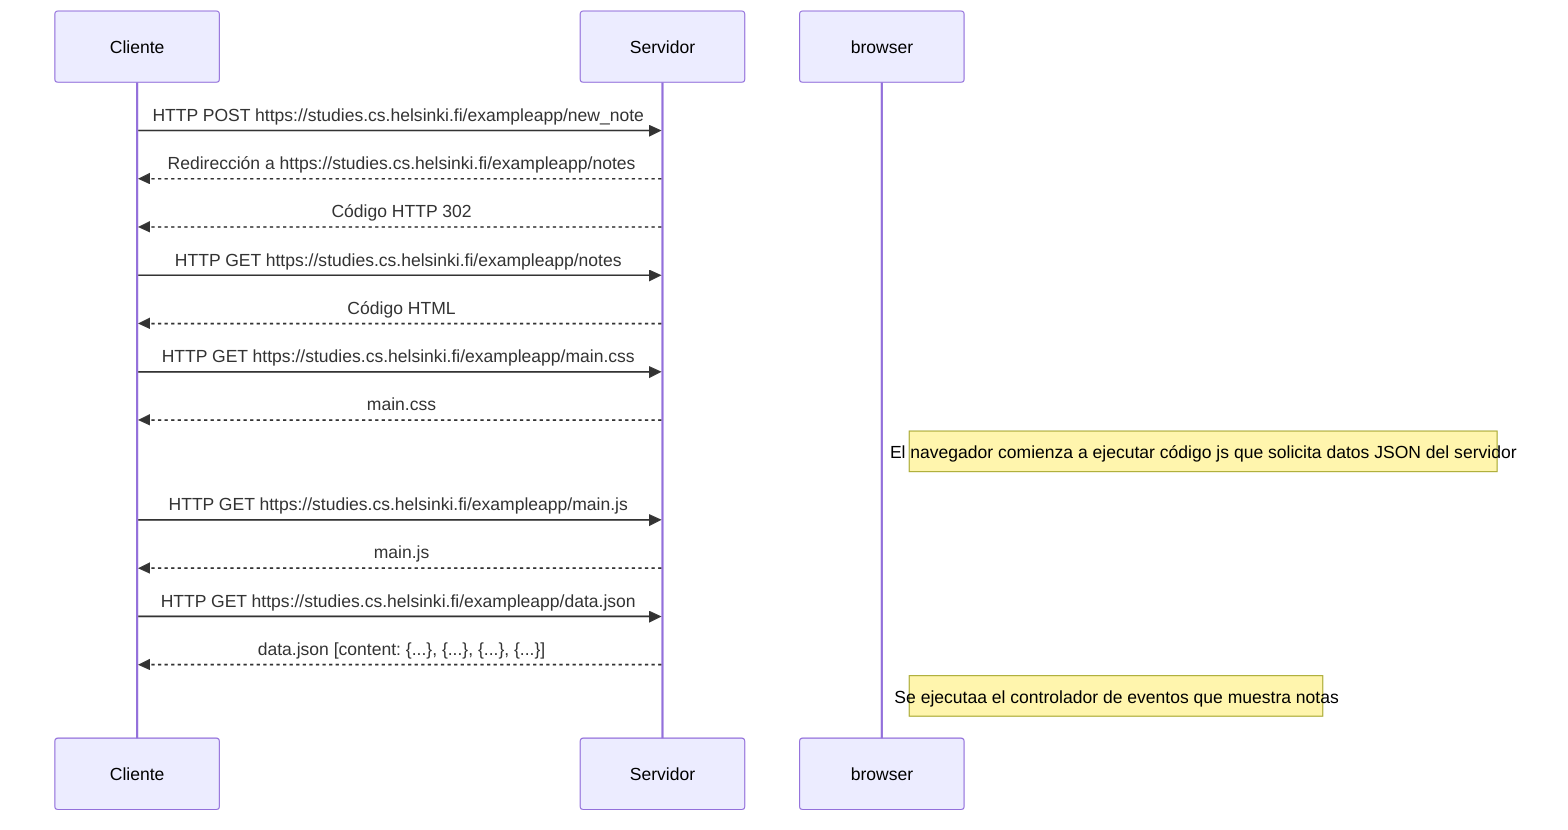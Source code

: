 sequenceDiagram
    participant Cliente
    participant Servidor

    Cliente->>Servidor: HTTP POST https://studies.cs.helsinki.fi/exampleapp/new_note
    Servidor-->>Cliente: Redirección a https://studies.cs.helsinki.fi/exampleapp/notes
    Servidor-->>Cliente: Código HTTP 302

    Cliente->>Servidor: HTTP GET https://studies.cs.helsinki.fi/exampleapp/notes
    Servidor-->>Cliente: Código HTML

    Cliente->>Servidor: HTTP GET https://studies.cs.helsinki.fi/exampleapp/main.css
    Servidor-->>Cliente: main.css

    Note right of browser: El navegador comienza a ejecutar código js que solicita datos JSON del servidor

    Cliente->>Servidor: HTTP GET https://studies.cs.helsinki.fi/exampleapp/main.js
    Servidor-->>Cliente: main.js

    Cliente->>Servidor: HTTP GET https://studies.cs.helsinki.fi/exampleapp/data.json
    Servidor-->>Cliente: data.json [content: {...}, {...}, {...}, {...}]

    Note right of browser: Se ejecutaa el controlador de eventos que muestra notas